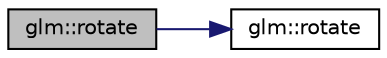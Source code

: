 digraph "glm::rotate"
{
  edge [fontname="Helvetica",fontsize="10",labelfontname="Helvetica",labelfontsize="10"];
  node [fontname="Helvetica",fontsize="10",shape=record];
  rankdir="LR";
  Node1 [label="glm::rotate",height=0.2,width=0.4,color="black", fillcolor="grey75", style="filled", fontcolor="black"];
  Node1 -> Node2 [color="midnightblue",fontsize="10",style="solid"];
  Node2 [label="glm::rotate",height=0.2,width=0.4,color="black", fillcolor="white", style="filled",URL="$group__gtx__rotate__vector.html#ga6e2b5cddfb385e640dfcf1ae7769b910"];
}

